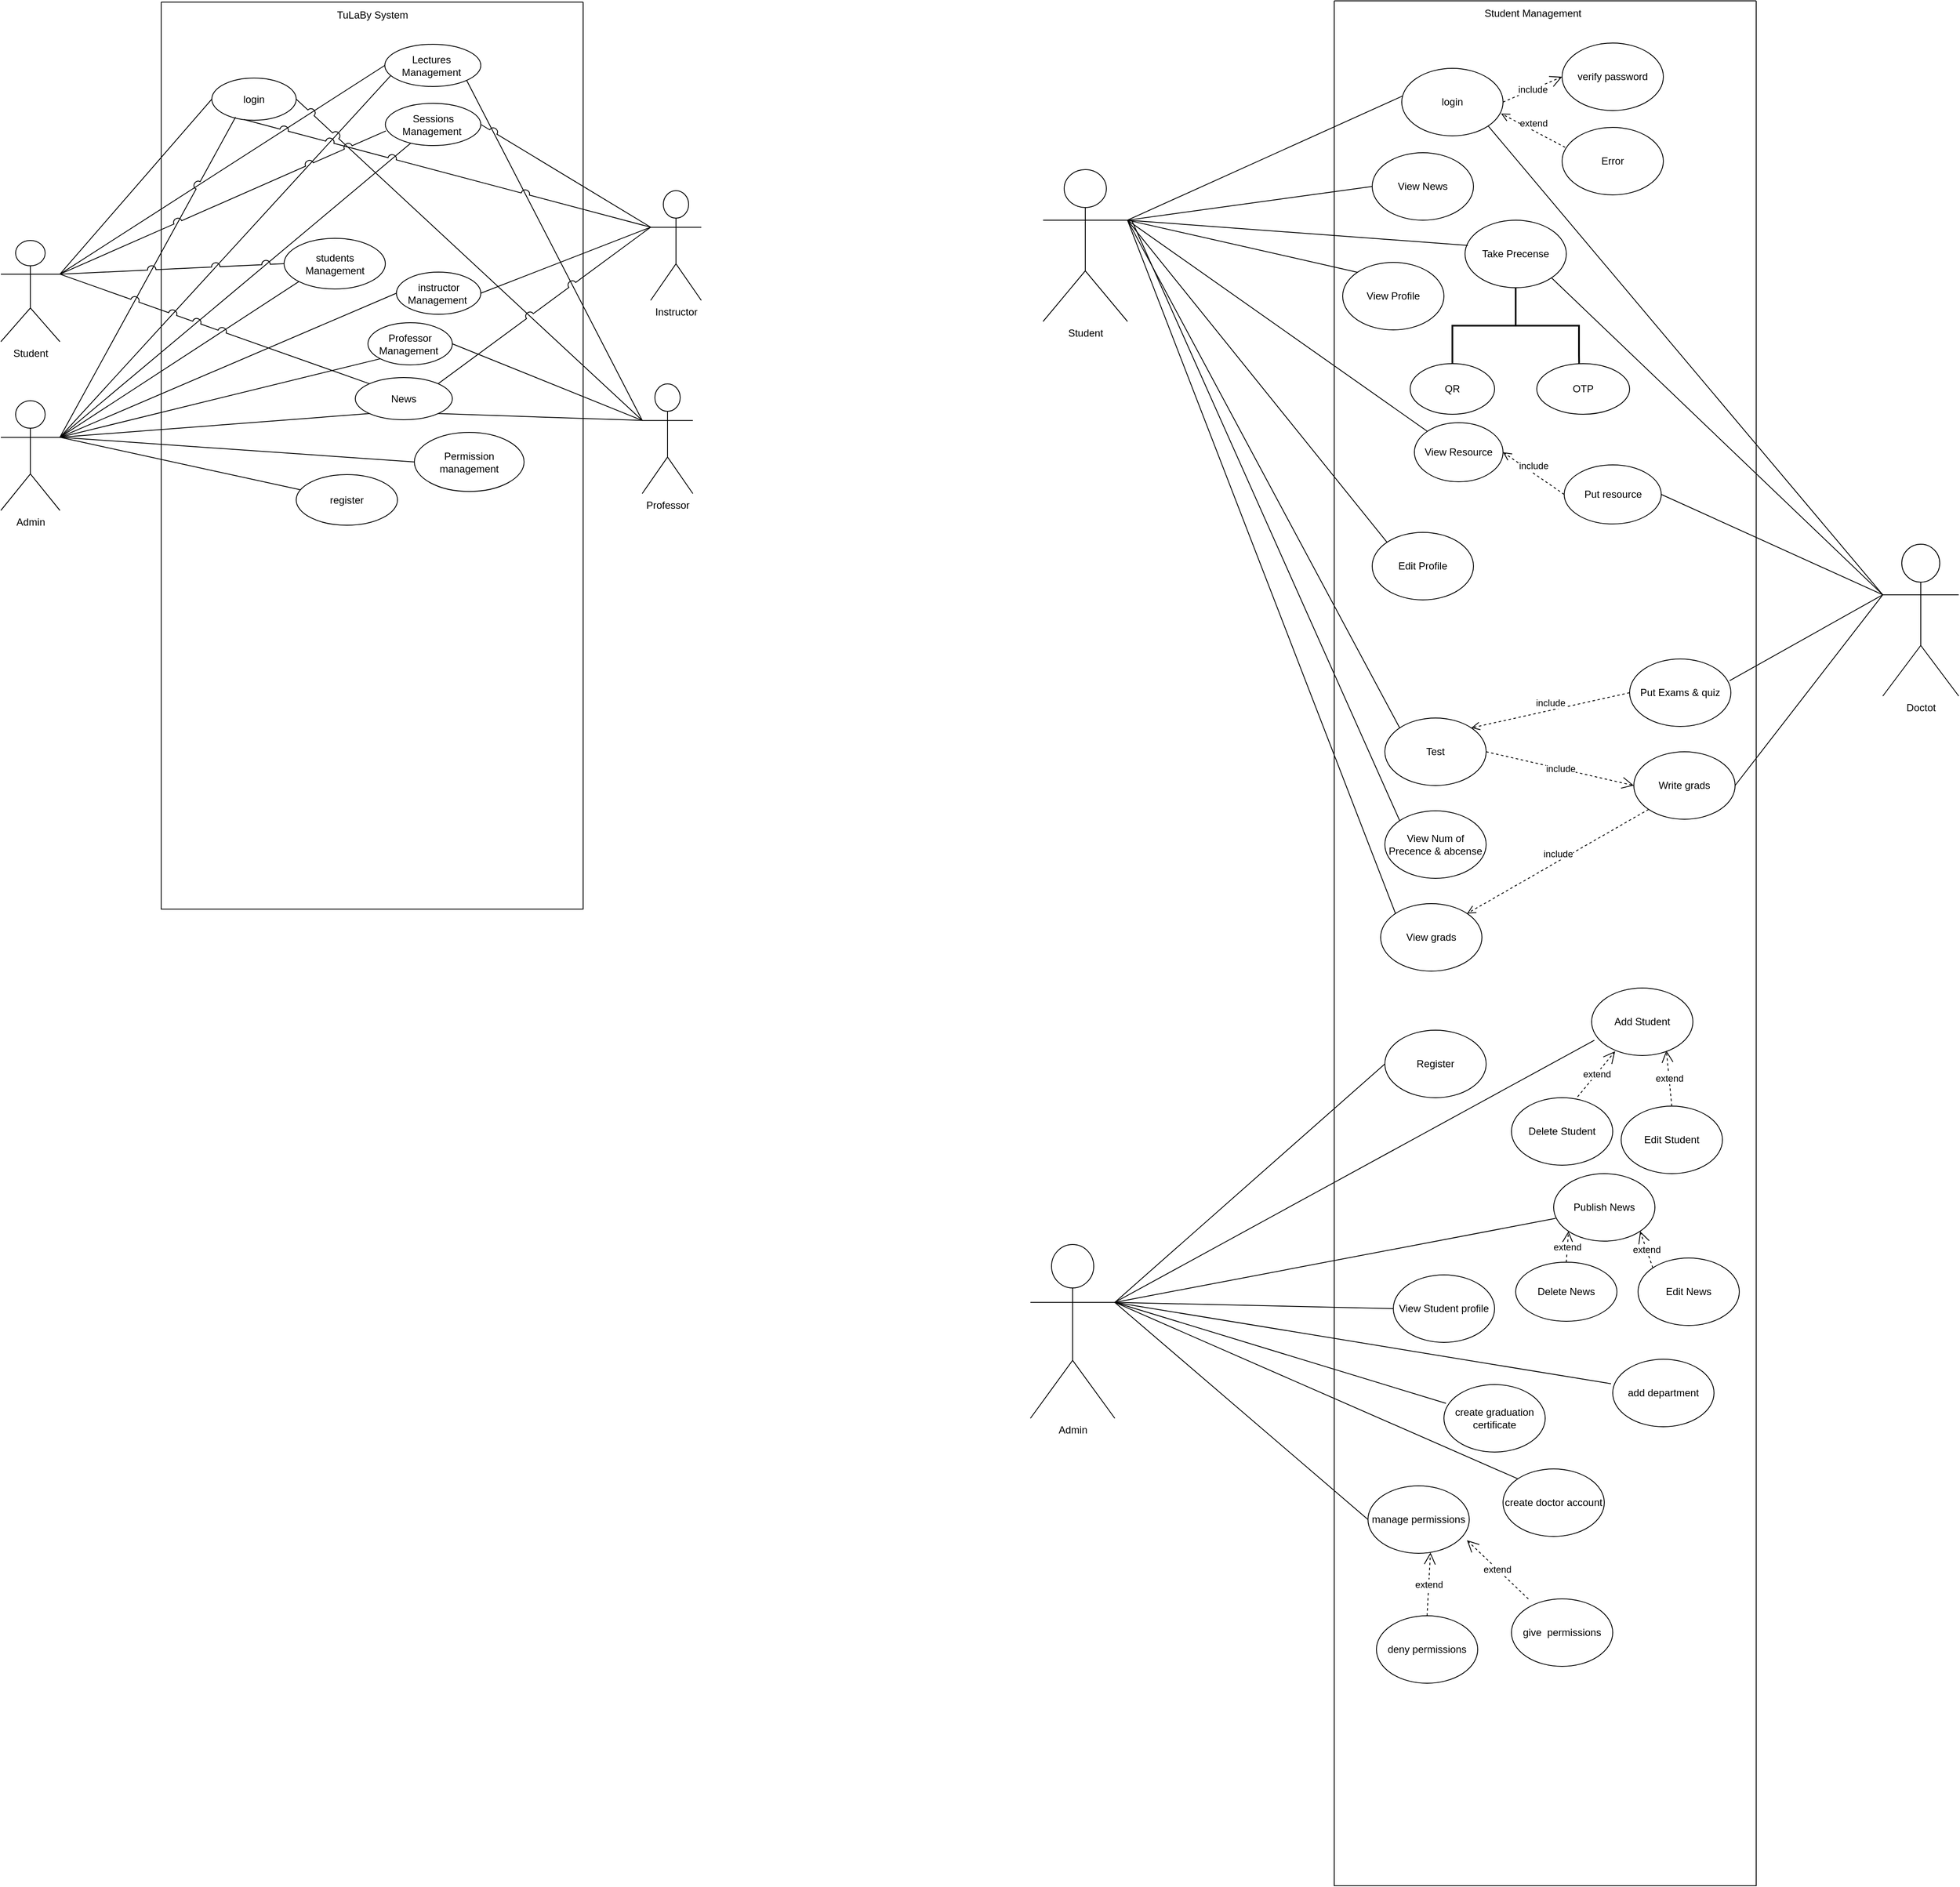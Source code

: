 <mxfile version="23.1.1" type="device">
  <diagram name="Page-1" id="N0drmHppJEb9oB_DW_Nr">
    <mxGraphModel dx="2787" dy="573" grid="1" gridSize="10" guides="1" tooltips="1" connect="1" arrows="1" fold="1" page="1" pageScale="1" pageWidth="850" pageHeight="1100" math="0" shadow="0">
      <root>
        <mxCell id="0" />
        <mxCell id="1" parent="0" />
        <mxCell id="Y_BFLwlfFhmg-iiWJ8VO-6" value="" style="endArrow=none;html=1;rounded=0;entryX=0.06;entryY=0.747;entryDx=0;entryDy=0;entryPerimeter=0;exitX=1;exitY=0.333;exitDx=0;exitDy=0;exitPerimeter=0;" parent="1" source="rl8v88kSDj-8w3Xo57VH-217" target="rl8v88kSDj-8w3Xo57VH-203" edge="1">
          <mxGeometry width="50" height="50" relative="1" as="geometry">
            <mxPoint x="-1180" y="690" as="sourcePoint" />
            <mxPoint x="-1140" y="600" as="targetPoint" />
          </mxGeometry>
        </mxCell>
        <mxCell id="rl8v88kSDj-8w3Xo57VH-201" value="" style="swimlane;startSize=0;" parent="1" vertex="1">
          <mxGeometry x="-1080" y="147.5" width="500" height="1075" as="geometry" />
        </mxCell>
        <mxCell id="rl8v88kSDj-8w3Xo57VH-202" value="login" style="ellipse;whiteSpace=wrap;html=1;" parent="rl8v88kSDj-8w3Xo57VH-201" vertex="1">
          <mxGeometry x="60" y="90" width="100" height="50" as="geometry" />
        </mxCell>
        <mxCell id="rl8v88kSDj-8w3Xo57VH-203" value="&lt;h4&gt;&lt;span style=&quot;font-weight: normal;&quot;&gt;Lectures&amp;nbsp;&lt;br&gt;Management&amp;nbsp;&lt;/span&gt;&lt;/h4&gt;" style="ellipse;whiteSpace=wrap;html=1;" parent="rl8v88kSDj-8w3Xo57VH-201" vertex="1">
          <mxGeometry x="265" y="50" width="113.75" height="50" as="geometry" />
        </mxCell>
        <mxCell id="rl8v88kSDj-8w3Xo57VH-204" value="students Management" style="ellipse;whiteSpace=wrap;html=1;" parent="rl8v88kSDj-8w3Xo57VH-201" vertex="1">
          <mxGeometry x="145.62" y="280" width="120" height="60" as="geometry" />
        </mxCell>
        <mxCell id="rl8v88kSDj-8w3Xo57VH-209" value="Permission management" style="ellipse;whiteSpace=wrap;html=1;" parent="rl8v88kSDj-8w3Xo57VH-201" vertex="1">
          <mxGeometry x="300" y="510" width="130" height="70" as="geometry" />
        </mxCell>
        <mxCell id="rl8v88kSDj-8w3Xo57VH-210" value="TuLaBy System" style="text;html=1;align=center;verticalAlign=middle;resizable=0;points=[];autosize=1;strokeColor=none;fillColor=none;" parent="rl8v88kSDj-8w3Xo57VH-201" vertex="1">
          <mxGeometry x="195" width="110" height="30" as="geometry" />
        </mxCell>
        <mxCell id="rl8v88kSDj-8w3Xo57VH-211" value="&lt;p data-pm-slice=&quot;1 1 [&amp;quot;tiptapChildEditor&amp;quot;,{&amp;quot;id&amp;quot;:&amp;quot;e255d747-5654-4fdb-9646-20be5f119581&amp;quot;,&amp;quot;shapeId&amp;quot;:&amp;quot;kSoQn1RSsb1&amp;quot;,&amp;quot;textId&amp;quot;:&amp;quot;TKFUad1yQei&amp;quot;}]&quot;&gt;News&lt;/p&gt;" style="ellipse;whiteSpace=wrap;html=1;" parent="rl8v88kSDj-8w3Xo57VH-201" vertex="1">
          <mxGeometry x="230" y="445" width="115" height="50" as="geometry" />
        </mxCell>
        <mxCell id="rl8v88kSDj-8w3Xo57VH-212" value="Sessions Management&amp;nbsp;" style="ellipse;whiteSpace=wrap;html=1;align=center;" parent="rl8v88kSDj-8w3Xo57VH-201" vertex="1">
          <mxGeometry x="265.62" y="120" width="113.13" height="50" as="geometry" />
        </mxCell>
        <mxCell id="ajgXBlTS9dsB7ZJh57BK-1" value="register" style="ellipse;whiteSpace=wrap;html=1;" parent="rl8v88kSDj-8w3Xo57VH-201" vertex="1">
          <mxGeometry x="160" y="560" width="120" height="60" as="geometry" />
        </mxCell>
        <mxCell id="3e2vCWZgbV01xoylsnb--1" value="instructor Management&amp;nbsp;" style="ellipse;whiteSpace=wrap;html=1;" vertex="1" parent="rl8v88kSDj-8w3Xo57VH-201">
          <mxGeometry x="278.75" y="320" width="100" height="50" as="geometry" />
        </mxCell>
        <mxCell id="3e2vCWZgbV01xoylsnb--2" value="Professor Management&amp;nbsp;" style="ellipse;whiteSpace=wrap;html=1;" vertex="1" parent="rl8v88kSDj-8w3Xo57VH-201">
          <mxGeometry x="245.0" y="380" width="100" height="50" as="geometry" />
        </mxCell>
        <mxCell id="rl8v88kSDj-8w3Xo57VH-213" value="Student" style="shape=umlActor;verticalLabelPosition=bottom;verticalAlign=top;html=1;outlineConnect=0;" parent="1" vertex="1">
          <mxGeometry x="-1270" y="430" width="70" height="120" as="geometry" />
        </mxCell>
        <mxCell id="rl8v88kSDj-8w3Xo57VH-214" value="Professor" style="shape=umlActor;verticalLabelPosition=bottom;verticalAlign=top;html=1;" parent="1" vertex="1">
          <mxGeometry x="-510" y="600" width="60" height="130" as="geometry" />
        </mxCell>
        <mxCell id="rl8v88kSDj-8w3Xo57VH-217" value="Admin" style="shape=umlActor;verticalLabelPosition=bottom;verticalAlign=top;html=1;" parent="1" vertex="1">
          <mxGeometry x="-1270" y="620" width="70" height="130" as="geometry" />
        </mxCell>
        <mxCell id="rl8v88kSDj-8w3Xo57VH-218" value="" style="endArrow=none;html=1;rounded=0;entryX=0;entryY=1;entryDx=0;entryDy=0;exitX=1;exitY=0.333;exitDx=0;exitDy=0;exitPerimeter=0;" parent="1" source="rl8v88kSDj-8w3Xo57VH-217" target="rl8v88kSDj-8w3Xo57VH-211" edge="1">
          <mxGeometry width="50" height="50" relative="1" as="geometry">
            <mxPoint x="-1340" y="1906" as="sourcePoint" />
            <mxPoint x="-877.6" y="1413.04" as="targetPoint" />
          </mxGeometry>
        </mxCell>
        <mxCell id="rl8v88kSDj-8w3Xo57VH-220" value="" style="endArrow=none;html=1;rounded=0;entryX=0;entryY=0.5;entryDx=0;entryDy=0;exitX=1;exitY=0.333;exitDx=0;exitDy=0;exitPerimeter=0;" parent="1" source="rl8v88kSDj-8w3Xo57VH-217" target="rl8v88kSDj-8w3Xo57VH-209" edge="1">
          <mxGeometry width="50" height="50" relative="1" as="geometry">
            <mxPoint x="-1340" y="1896" as="sourcePoint" />
            <mxPoint x="-1030" y="2366" as="targetPoint" />
          </mxGeometry>
        </mxCell>
        <mxCell id="rl8v88kSDj-8w3Xo57VH-221" value="" style="endArrow=none;html=1;rounded=0;entryX=0;entryY=1;entryDx=0;entryDy=0;exitX=1;exitY=0.333;exitDx=0;exitDy=0;exitPerimeter=0;jumpStyle=none;jumpSize=10;" parent="1" source="rl8v88kSDj-8w3Xo57VH-217" target="rl8v88kSDj-8w3Xo57VH-204" edge="1">
          <mxGeometry width="50" height="50" relative="1" as="geometry">
            <mxPoint x="-1340" y="1896" as="sourcePoint" />
            <mxPoint x="-801.76" y="1391.92" as="targetPoint" />
          </mxGeometry>
        </mxCell>
        <mxCell id="rl8v88kSDj-8w3Xo57VH-223" value="" style="endArrow=none;html=1;rounded=0;entryX=0;entryY=0.5;entryDx=0;entryDy=0;exitX=1;exitY=0.333;exitDx=0;exitDy=0;exitPerimeter=0;" parent="1" source="rl8v88kSDj-8w3Xo57VH-213" target="rl8v88kSDj-8w3Xo57VH-203" edge="1">
          <mxGeometry width="50" height="50" relative="1" as="geometry">
            <mxPoint x="-1290" y="446" as="sourcePoint" />
            <mxPoint x="-1060" y="496" as="targetPoint" />
          </mxGeometry>
        </mxCell>
        <mxCell id="rl8v88kSDj-8w3Xo57VH-224" value="" style="endArrow=none;html=1;rounded=0;exitX=1;exitY=0.5;exitDx=0;exitDy=0;entryX=0;entryY=0.333;entryDx=0;entryDy=0;entryPerimeter=0;jumpStyle=arc;jumpSize=10;" parent="1" source="rl8v88kSDj-8w3Xo57VH-202" target="rl8v88kSDj-8w3Xo57VH-214" edge="1">
          <mxGeometry width="50" height="50" relative="1" as="geometry">
            <mxPoint x="-970" y="316" as="sourcePoint" />
            <mxPoint x="-490" y="929.2" as="targetPoint" />
          </mxGeometry>
        </mxCell>
        <mxCell id="rl8v88kSDj-8w3Xo57VH-225" value="" style="endArrow=none;html=1;rounded=0;exitX=1;exitY=1;exitDx=0;exitDy=0;entryX=0;entryY=0.333;entryDx=0;entryDy=0;entryPerimeter=0;" parent="1" source="rl8v88kSDj-8w3Xo57VH-203" target="rl8v88kSDj-8w3Xo57VH-214" edge="1">
          <mxGeometry width="50" height="50" relative="1" as="geometry">
            <mxPoint x="-900" y="526" as="sourcePoint" />
            <mxPoint x="-490" y="926" as="targetPoint" />
          </mxGeometry>
        </mxCell>
        <mxCell id="rl8v88kSDj-8w3Xo57VH-233" value="" style="endArrow=none;html=1;rounded=0;entryX=0;entryY=0.333;entryDx=0;entryDy=0;entryPerimeter=0;exitX=1;exitY=1;exitDx=0;exitDy=0;" parent="1" source="rl8v88kSDj-8w3Xo57VH-211" target="rl8v88kSDj-8w3Xo57VH-214" edge="1">
          <mxGeometry width="50" height="50" relative="1" as="geometry">
            <mxPoint x="-860" y="920" as="sourcePoint" />
            <mxPoint x="-810" y="870" as="targetPoint" />
          </mxGeometry>
        </mxCell>
        <mxCell id="rl8v88kSDj-8w3Xo57VH-234" value="" style="endArrow=none;html=1;rounded=0;entryX=1;entryY=0.333;entryDx=0;entryDy=0;entryPerimeter=0;exitX=0;exitY=0.5;exitDx=0;exitDy=0;jumpStyle=arc;jumpSize=10;" parent="1" source="rl8v88kSDj-8w3Xo57VH-202" target="rl8v88kSDj-8w3Xo57VH-213" edge="1">
          <mxGeometry width="50" height="50" relative="1" as="geometry">
            <mxPoint x="-1040" y="630" as="sourcePoint" />
            <mxPoint x="-990" y="580" as="targetPoint" />
          </mxGeometry>
        </mxCell>
        <mxCell id="rl8v88kSDj-8w3Xo57VH-237" value="Instructor" style="shape=umlActor;verticalLabelPosition=bottom;verticalAlign=top;html=1;" parent="1" vertex="1">
          <mxGeometry x="-500" y="371" width="60" height="130" as="geometry" />
        </mxCell>
        <mxCell id="rl8v88kSDj-8w3Xo57VH-238" value="" style="endArrow=none;html=1;rounded=0;entryX=0.281;entryY=0.927;entryDx=0;entryDy=0;entryPerimeter=0;exitX=1;exitY=0.333;exitDx=0;exitDy=0;exitPerimeter=0;jumpStyle=arc;jumpSize=10;" parent="1" source="rl8v88kSDj-8w3Xo57VH-217" target="rl8v88kSDj-8w3Xo57VH-202" edge="1">
          <mxGeometry relative="1" as="geometry">
            <mxPoint x="-920" y="510" as="sourcePoint" />
            <mxPoint x="-760" y="510" as="targetPoint" />
          </mxGeometry>
        </mxCell>
        <mxCell id="rl8v88kSDj-8w3Xo57VH-239" value="" style="endArrow=none;html=1;rounded=0;exitX=1;exitY=0.333;exitDx=0;exitDy=0;exitPerimeter=0;entryX=0.006;entryY=0.653;entryDx=0;entryDy=0;jumpStyle=arc;jumpSize=10;entryPerimeter=0;" parent="1" source="rl8v88kSDj-8w3Xo57VH-213" target="rl8v88kSDj-8w3Xo57VH-212" edge="1">
          <mxGeometry relative="1" as="geometry">
            <mxPoint x="-920" y="450" as="sourcePoint" />
            <mxPoint x="-760" y="450" as="targetPoint" />
          </mxGeometry>
        </mxCell>
        <mxCell id="rl8v88kSDj-8w3Xo57VH-240" value="" style="endArrow=none;html=1;rounded=0;entryX=0;entryY=0.333;entryDx=0;entryDy=0;entryPerimeter=0;exitX=1;exitY=0.5;exitDx=0;exitDy=0;jumpStyle=arc;jumpSize=10;" parent="1" source="rl8v88kSDj-8w3Xo57VH-212" target="rl8v88kSDj-8w3Xo57VH-237" edge="1">
          <mxGeometry relative="1" as="geometry">
            <mxPoint x="-920" y="450" as="sourcePoint" />
            <mxPoint x="-760" y="450" as="targetPoint" />
          </mxGeometry>
        </mxCell>
        <mxCell id="ajgXBlTS9dsB7ZJh57BK-2" value="" style="endArrow=none;html=1;rounded=0;exitX=1;exitY=0.333;exitDx=0;exitDy=0;exitPerimeter=0;" parent="1" source="rl8v88kSDj-8w3Xo57VH-217" target="ajgXBlTS9dsB7ZJh57BK-1" edge="1">
          <mxGeometry width="50" height="50" relative="1" as="geometry">
            <mxPoint x="-1100" y="780" as="sourcePoint" />
            <mxPoint x="-1050" y="730" as="targetPoint" />
          </mxGeometry>
        </mxCell>
        <mxCell id="Y_BFLwlfFhmg-iiWJ8VO-5" value="" style="endArrow=none;html=1;rounded=0;exitX=1;exitY=0;exitDx=0;exitDy=0;entryX=0;entryY=0.333;entryDx=0;entryDy=0;entryPerimeter=0;jumpStyle=arc;jumpSize=10;" parent="1" source="rl8v88kSDj-8w3Xo57VH-211" target="rl8v88kSDj-8w3Xo57VH-237" edge="1">
          <mxGeometry width="50" height="50" relative="1" as="geometry">
            <mxPoint x="-550" y="471" as="sourcePoint" />
            <mxPoint x="-500" y="420" as="targetPoint" />
          </mxGeometry>
        </mxCell>
        <mxCell id="Y_BFLwlfFhmg-iiWJ8VO-7" value="" style="endArrow=none;html=1;rounded=0;exitX=1;exitY=0.333;exitDx=0;exitDy=0;exitPerimeter=0;" parent="1" source="rl8v88kSDj-8w3Xo57VH-217" target="rl8v88kSDj-8w3Xo57VH-212" edge="1">
          <mxGeometry width="50" height="50" relative="1" as="geometry">
            <mxPoint x="-1190" y="680" as="sourcePoint" />
            <mxPoint x="-1140" y="610" as="targetPoint" />
          </mxGeometry>
        </mxCell>
        <mxCell id="rl8v88kSDj-8w3Xo57VH-222" value="" style="endArrow=none;html=1;rounded=0;exitX=1;exitY=0.333;exitDx=0;exitDy=0;exitPerimeter=0;entryX=0;entryY=0;entryDx=0;entryDy=0;jumpStyle=arc;jumpSize=10;" parent="1" source="rl8v88kSDj-8w3Xo57VH-213" target="rl8v88kSDj-8w3Xo57VH-211" edge="1">
          <mxGeometry width="50" height="50" relative="1" as="geometry">
            <mxPoint x="-1290" y="446" as="sourcePoint" />
            <mxPoint x="-1130" y="376" as="targetPoint" />
          </mxGeometry>
        </mxCell>
        <mxCell id="rl8v88kSDj-8w3Xo57VH-229" value="" style="endArrow=none;html=1;rounded=0;entryX=0;entryY=0.5;entryDx=0;entryDy=0;exitX=1;exitY=0.333;exitDx=0;exitDy=0;exitPerimeter=0;jumpStyle=arc;jumpSize=10;" parent="1" source="rl8v88kSDj-8w3Xo57VH-213" target="rl8v88kSDj-8w3Xo57VH-204" edge="1">
          <mxGeometry width="50" height="50" relative="1" as="geometry">
            <mxPoint x="-1290" y="446" as="sourcePoint" />
            <mxPoint x="-1060" y="896" as="targetPoint" />
          </mxGeometry>
        </mxCell>
        <mxCell id="Y_BFLwlfFhmg-iiWJ8VO-2" value="" style="endArrow=none;html=1;rounded=0;exitX=0.379;exitY=0.982;exitDx=0;exitDy=0;exitPerimeter=0;entryX=0;entryY=0.333;entryDx=0;entryDy=0;entryPerimeter=0;jumpStyle=arc;jumpSize=10;" parent="1" source="rl8v88kSDj-8w3Xo57VH-202" target="rl8v88kSDj-8w3Xo57VH-237" edge="1">
          <mxGeometry width="50" height="50" relative="1" as="geometry">
            <mxPoint x="-960" y="310" as="sourcePoint" />
            <mxPoint x="-500" y="430" as="targetPoint" />
          </mxGeometry>
        </mxCell>
        <mxCell id="3e2vCWZgbV01xoylsnb--3" value="" style="endArrow=none;html=1;rounded=0;exitX=1;exitY=0.5;exitDx=0;exitDy=0;entryX=0;entryY=0.333;entryDx=0;entryDy=0;entryPerimeter=0;" edge="1" parent="1" source="3e2vCWZgbV01xoylsnb--1" target="rl8v88kSDj-8w3Xo57VH-237">
          <mxGeometry width="50" height="50" relative="1" as="geometry">
            <mxPoint x="-660" y="580" as="sourcePoint" />
            <mxPoint x="-610" y="530" as="targetPoint" />
          </mxGeometry>
        </mxCell>
        <mxCell id="3e2vCWZgbV01xoylsnb--4" value="" style="endArrow=none;html=1;rounded=0;exitX=0;exitY=0.5;exitDx=0;exitDy=0;entryX=1;entryY=0.333;entryDx=0;entryDy=0;entryPerimeter=0;" edge="1" parent="1" source="3e2vCWZgbV01xoylsnb--1" target="rl8v88kSDj-8w3Xo57VH-217">
          <mxGeometry width="50" height="50" relative="1" as="geometry">
            <mxPoint x="-691" y="500" as="sourcePoint" />
            <mxPoint x="-490" y="434" as="targetPoint" />
          </mxGeometry>
        </mxCell>
        <mxCell id="3e2vCWZgbV01xoylsnb--5" value="" style="endArrow=none;html=1;rounded=0;entryX=0;entryY=1;entryDx=0;entryDy=0;exitX=1;exitY=0.333;exitDx=0;exitDy=0;exitPerimeter=0;" edge="1" parent="1" source="rl8v88kSDj-8w3Xo57VH-217" target="3e2vCWZgbV01xoylsnb--2">
          <mxGeometry width="50" height="50" relative="1" as="geometry">
            <mxPoint x="-681" y="510" as="sourcePoint" />
            <mxPoint x="-480" y="444" as="targetPoint" />
          </mxGeometry>
        </mxCell>
        <mxCell id="3e2vCWZgbV01xoylsnb--6" value="" style="endArrow=none;html=1;rounded=0;exitX=1;exitY=0.5;exitDx=0;exitDy=0;entryX=0;entryY=0.333;entryDx=0;entryDy=0;entryPerimeter=0;" edge="1" parent="1" source="3e2vCWZgbV01xoylsnb--2" target="rl8v88kSDj-8w3Xo57VH-214">
          <mxGeometry width="50" height="50" relative="1" as="geometry">
            <mxPoint x="-671" y="520" as="sourcePoint" />
            <mxPoint x="-470" y="454" as="targetPoint" />
          </mxGeometry>
        </mxCell>
        <mxCell id="3e2vCWZgbV01xoylsnb--7" value="" style="swimlane;startSize=0;" vertex="1" parent="1">
          <mxGeometry x="310" y="146" width="500" height="2234" as="geometry" />
        </mxCell>
        <mxCell id="3e2vCWZgbV01xoylsnb--8" value="login" style="ellipse;whiteSpace=wrap;html=1;" vertex="1" parent="3e2vCWZgbV01xoylsnb--7">
          <mxGeometry x="80" y="80" width="120" height="80" as="geometry" />
        </mxCell>
        <mxCell id="3e2vCWZgbV01xoylsnb--9" value="&lt;p data-pm-slice=&quot;1 1 [&amp;quot;tiptapChildEditor&amp;quot;,{&amp;quot;id&amp;quot;:&amp;quot;b60cddd9-40d4-4d96-8c25-d5d2397b8395&amp;quot;,&amp;quot;shapeId&amp;quot;:&amp;quot;3MnvIawnVcl&amp;quot;,&amp;quot;textId&amp;quot;:&amp;quot;TKFUad1yQei&amp;quot;}]&quot;&gt;View Profile&lt;/p&gt;" style="ellipse;whiteSpace=wrap;html=1;" vertex="1" parent="3e2vCWZgbV01xoylsnb--7">
          <mxGeometry x="10" y="310" width="120" height="80" as="geometry" />
        </mxCell>
        <mxCell id="3e2vCWZgbV01xoylsnb--10" value="&lt;p data-pm-slice=&quot;1 1 [&amp;quot;tiptapChildEditor&amp;quot;,{&amp;quot;id&amp;quot;:&amp;quot;bdb6d697-f71e-4e6e-a777-4f325872c39d&amp;quot;,&amp;quot;shapeId&amp;quot;:&amp;quot;eRUbjS4tc5A&amp;quot;,&amp;quot;textId&amp;quot;:&amp;quot;TKFUad1yQei&amp;quot;}]&quot;&gt;View Num of Precence &amp;amp; abcense&lt;/p&gt;" style="ellipse;whiteSpace=wrap;html=1;" vertex="1" parent="3e2vCWZgbV01xoylsnb--7">
          <mxGeometry x="60" y="960" width="120" height="80" as="geometry" />
        </mxCell>
        <mxCell id="3e2vCWZgbV01xoylsnb--11" value="&lt;p data-pm-slice=&quot;1 1 [&amp;quot;tiptapChildEditor&amp;quot;,{&amp;quot;id&amp;quot;:&amp;quot;3ee3f215-2ed6-4325-b04b-b02ca8530c1b&amp;quot;,&amp;quot;shapeId&amp;quot;:&amp;quot;jBrNJWlneEv&amp;quot;,&amp;quot;textId&amp;quot;:&amp;quot;TKFUad1yQei&amp;quot;}]&quot;&gt;Take Precense&lt;/p&gt;" style="ellipse;whiteSpace=wrap;html=1;" vertex="1" parent="3e2vCWZgbV01xoylsnb--7">
          <mxGeometry x="155" y="260" width="120" height="80" as="geometry" />
        </mxCell>
        <mxCell id="3e2vCWZgbV01xoylsnb--12" value="&lt;p data-pm-slice=&quot;1 1 [&amp;quot;tiptapChildEditor&amp;quot;,{&amp;quot;id&amp;quot;:&amp;quot;e255d747-5654-4fdb-9646-20be5f119581&amp;quot;,&amp;quot;shapeId&amp;quot;:&amp;quot;kSoQn1RSsb1&amp;quot;,&amp;quot;textId&amp;quot;:&amp;quot;TKFUad1yQei&amp;quot;}]&quot;&gt;View News&lt;/p&gt;" style="ellipse;whiteSpace=wrap;html=1;" vertex="1" parent="3e2vCWZgbV01xoylsnb--7">
          <mxGeometry x="45" y="180" width="120" height="80" as="geometry" />
        </mxCell>
        <mxCell id="3e2vCWZgbV01xoylsnb--13" value="&lt;p data-pm-slice=&quot;1 1 [&amp;quot;tiptapChildEditor&amp;quot;,{&amp;quot;id&amp;quot;:&amp;quot;78bb2f10-086d-40e8-bb37-4b86002d9930&amp;quot;,&amp;quot;shapeId&amp;quot;:&amp;quot;rZv3RCcgcgh&amp;quot;,&amp;quot;textId&amp;quot;:&amp;quot;TKFUad1yQei&amp;quot;}]&quot;&gt;Edit Profile&lt;/p&gt;" style="ellipse;whiteSpace=wrap;html=1;" vertex="1" parent="3e2vCWZgbV01xoylsnb--7">
          <mxGeometry x="45" y="630" width="120" height="80" as="geometry" />
        </mxCell>
        <mxCell id="3e2vCWZgbV01xoylsnb--14" value="&lt;p data-pm-slice=&quot;1 1 [&amp;quot;tiptapChildEditor&amp;quot;,{&amp;quot;id&amp;quot;:&amp;quot;43a42a05-f2b2-4ad3-bd90-20071f19c0dd&amp;quot;,&amp;quot;shapeId&amp;quot;:&amp;quot;x4I2LDknEl0&amp;quot;,&amp;quot;textId&amp;quot;:&amp;quot;TKFUad1yQei&amp;quot;}]&quot;&gt;View Resource&lt;/p&gt;" style="ellipse;whiteSpace=wrap;html=1;" vertex="1" parent="3e2vCWZgbV01xoylsnb--7">
          <mxGeometry x="95" y="500" width="105" height="70" as="geometry" />
        </mxCell>
        <mxCell id="3e2vCWZgbV01xoylsnb--15" value="&lt;p data-pm-slice=&quot;1 1 [&amp;quot;tiptapChildEditor&amp;quot;,{&amp;quot;id&amp;quot;:&amp;quot;7456ae35-090e-43a0-9eaa-e91294b57c88&amp;quot;,&amp;quot;shapeId&amp;quot;:&amp;quot;hSu6VuZXAMP&amp;quot;,&amp;quot;textId&amp;quot;:&amp;quot;TKFUad1yQei&amp;quot;}]&quot;&gt;Test&lt;/p&gt;" style="ellipse;whiteSpace=wrap;html=1;" vertex="1" parent="3e2vCWZgbV01xoylsnb--7">
          <mxGeometry x="60" y="850" width="120" height="80" as="geometry" />
        </mxCell>
        <mxCell id="3e2vCWZgbV01xoylsnb--16" value="&lt;p data-pm-slice=&quot;1 1 [&amp;quot;tiptapChildEditor&amp;quot;,{&amp;quot;id&amp;quot;:&amp;quot;0c1ffe8f-4d3d-44e8-b0d5-7d07f73e2355&amp;quot;,&amp;quot;shapeId&amp;quot;:&amp;quot;A407plwLf0G&amp;quot;,&amp;quot;textId&amp;quot;:&amp;quot;TKFUad1yQei&amp;quot;}]&quot;&gt;View grads&lt;/p&gt;" style="ellipse;whiteSpace=wrap;html=1;" vertex="1" parent="3e2vCWZgbV01xoylsnb--7">
          <mxGeometry x="55" y="1070" width="120" height="80" as="geometry" />
        </mxCell>
        <mxCell id="3e2vCWZgbV01xoylsnb--17" value="&lt;p data-pm-slice=&quot;1 1 [&amp;quot;tiptapChildEditor&amp;quot;,{&amp;quot;id&amp;quot;:&amp;quot;486a7e31-c7d1-4fdb-bb8e-3dff65fab2d1&amp;quot;,&amp;quot;shapeId&amp;quot;:&amp;quot;GVpj95mGQov&amp;quot;,&amp;quot;textId&amp;quot;:&amp;quot;TKFUad1yQei&amp;quot;}]&quot;&gt;verify password&lt;/p&gt;" style="ellipse;whiteSpace=wrap;html=1;" vertex="1" parent="3e2vCWZgbV01xoylsnb--7">
          <mxGeometry x="270" y="50" width="120" height="80" as="geometry" />
        </mxCell>
        <mxCell id="3e2vCWZgbV01xoylsnb--18" value="Error" style="ellipse;whiteSpace=wrap;html=1;" vertex="1" parent="3e2vCWZgbV01xoylsnb--7">
          <mxGeometry x="270" y="150" width="120" height="80" as="geometry" />
        </mxCell>
        <mxCell id="3e2vCWZgbV01xoylsnb--19" value="OTP" style="ellipse;whiteSpace=wrap;html=1;" vertex="1" parent="3e2vCWZgbV01xoylsnb--7">
          <mxGeometry x="240" y="430" width="110" height="60" as="geometry" />
        </mxCell>
        <mxCell id="3e2vCWZgbV01xoylsnb--20" value="QR" style="ellipse;whiteSpace=wrap;html=1;" vertex="1" parent="3e2vCWZgbV01xoylsnb--7">
          <mxGeometry x="90" y="430" width="100" height="60" as="geometry" />
        </mxCell>
        <mxCell id="3e2vCWZgbV01xoylsnb--21" value="extend" style="html=1;verticalAlign=bottom;endArrow=open;dashed=1;endSize=8;curved=0;rounded=0;exitX=0.03;exitY=0.295;exitDx=0;exitDy=0;exitPerimeter=0;entryX=0.981;entryY=0.67;entryDx=0;entryDy=0;entryPerimeter=0;" edge="1" parent="3e2vCWZgbV01xoylsnb--7" source="3e2vCWZgbV01xoylsnb--18" target="3e2vCWZgbV01xoylsnb--8">
          <mxGeometry relative="1" as="geometry">
            <mxPoint x="290" y="160" as="sourcePoint" />
            <mxPoint x="210" y="160" as="targetPoint" />
          </mxGeometry>
        </mxCell>
        <mxCell id="3e2vCWZgbV01xoylsnb--22" value="" style="endArrow=none;html=1;rounded=0;entryX=0;entryY=0;entryDx=0;entryDy=0;" edge="1" parent="3e2vCWZgbV01xoylsnb--7" target="3e2vCWZgbV01xoylsnb--10">
          <mxGeometry width="50" height="50" relative="1" as="geometry">
            <mxPoint x="-240" y="260" as="sourcePoint" />
            <mxPoint x="60" y="1115" as="targetPoint" />
          </mxGeometry>
        </mxCell>
        <mxCell id="3e2vCWZgbV01xoylsnb--23" value="" style="strokeWidth=2;html=1;shape=mxgraph.flowchart.annotation_2;align=left;labelPosition=right;pointerEvents=1;direction=south;" vertex="1" parent="3e2vCWZgbV01xoylsnb--7">
          <mxGeometry x="140" y="350" width="150" height="70" as="geometry" />
        </mxCell>
        <mxCell id="3e2vCWZgbV01xoylsnb--24" value="&lt;p data-pm-slice=&quot;1 1 [&amp;quot;tiptapChildEditor&amp;quot;,{&amp;quot;id&amp;quot;:&amp;quot;93092949-301f-4d1d-802a-9d3bee279b7f&amp;quot;,&amp;quot;shapeId&amp;quot;:&amp;quot;V8CX8qhlqIt&amp;quot;,&amp;quot;textId&amp;quot;:&amp;quot;TKFUad1yQei&amp;quot;}]&quot;&gt;Put resource&lt;/p&gt;" style="ellipse;whiteSpace=wrap;html=1;" vertex="1" parent="3e2vCWZgbV01xoylsnb--7">
          <mxGeometry x="272.5" y="550" width="115" height="70" as="geometry" />
        </mxCell>
        <mxCell id="3e2vCWZgbV01xoylsnb--25" value="&lt;p data-pm-slice=&quot;1 1 [&amp;quot;tiptapChildEditor&amp;quot;,{&amp;quot;id&amp;quot;:&amp;quot;20eb5986-2c0f-452d-add7-14c5bb937446&amp;quot;,&amp;quot;shapeId&amp;quot;:&amp;quot;JZa7EgkQIfe&amp;quot;,&amp;quot;textId&amp;quot;:&amp;quot;TKFUad1yQei&amp;quot;}]&quot;&gt;Put Exams &amp;amp; quiz&lt;/p&gt;" style="ellipse;whiteSpace=wrap;html=1;" vertex="1" parent="3e2vCWZgbV01xoylsnb--7">
          <mxGeometry x="350" y="780" width="120" height="80" as="geometry" />
        </mxCell>
        <mxCell id="3e2vCWZgbV01xoylsnb--26" value="&lt;p data-pm-slice=&quot;1 1 [&amp;quot;tiptapChildEditor&amp;quot;,{&amp;quot;id&amp;quot;:&amp;quot;3f479cbe-03ab-4bf7-85c6-4114dcff821e&amp;quot;,&amp;quot;shapeId&amp;quot;:&amp;quot;jy1FxHg87r9&amp;quot;,&amp;quot;textId&amp;quot;:&amp;quot;TKFUad1yQei&amp;quot;}]&quot;&gt;Write grads&lt;/p&gt;" style="ellipse;whiteSpace=wrap;html=1;" vertex="1" parent="3e2vCWZgbV01xoylsnb--7">
          <mxGeometry x="355" y="890" width="120" height="80" as="geometry" />
        </mxCell>
        <mxCell id="3e2vCWZgbV01xoylsnb--27" value="include" style="endArrow=open;endSize=12;dashed=1;html=1;rounded=0;entryX=0;entryY=0.5;entryDx=0;entryDy=0;exitX=1;exitY=0.5;exitDx=0;exitDy=0;" edge="1" parent="3e2vCWZgbV01xoylsnb--7" source="3e2vCWZgbV01xoylsnb--8" target="3e2vCWZgbV01xoylsnb--17">
          <mxGeometry width="160" relative="1" as="geometry">
            <mxPoint x="160" y="160" as="sourcePoint" />
            <mxPoint x="320" y="160" as="targetPoint" />
            <Array as="points" />
          </mxGeometry>
        </mxCell>
        <mxCell id="3e2vCWZgbV01xoylsnb--28" value="include" style="endArrow=open;endSize=12;dashed=1;html=1;rounded=0;exitX=1;exitY=0.5;exitDx=0;exitDy=0;entryX=0;entryY=0.5;entryDx=0;entryDy=0;" edge="1" parent="3e2vCWZgbV01xoylsnb--7" source="3e2vCWZgbV01xoylsnb--15" target="3e2vCWZgbV01xoylsnb--26">
          <mxGeometry width="160" relative="1" as="geometry">
            <mxPoint x="160" y="1020" as="sourcePoint" />
            <mxPoint x="320" y="1020" as="targetPoint" />
          </mxGeometry>
        </mxCell>
        <mxCell id="3e2vCWZgbV01xoylsnb--29" value="include" style="html=1;verticalAlign=bottom;endArrow=open;dashed=1;endSize=8;curved=0;rounded=0;exitX=0;exitY=0.5;exitDx=0;exitDy=0;entryX=1;entryY=0;entryDx=0;entryDy=0;" edge="1" parent="3e2vCWZgbV01xoylsnb--7" source="3e2vCWZgbV01xoylsnb--25" target="3e2vCWZgbV01xoylsnb--15">
          <mxGeometry relative="1" as="geometry">
            <mxPoint x="300" y="1050" as="sourcePoint" />
            <mxPoint x="220" y="1050" as="targetPoint" />
          </mxGeometry>
        </mxCell>
        <mxCell id="3e2vCWZgbV01xoylsnb--30" value="include" style="html=1;verticalAlign=bottom;endArrow=open;dashed=1;endSize=8;curved=0;rounded=0;entryX=1;entryY=0.5;entryDx=0;entryDy=0;exitX=0;exitY=0.5;exitDx=0;exitDy=0;" edge="1" parent="3e2vCWZgbV01xoylsnb--7" source="3e2vCWZgbV01xoylsnb--24" target="3e2vCWZgbV01xoylsnb--14">
          <mxGeometry relative="1" as="geometry">
            <mxPoint x="330" y="710" as="sourcePoint" />
            <mxPoint x="250" y="710" as="targetPoint" />
          </mxGeometry>
        </mxCell>
        <mxCell id="3e2vCWZgbV01xoylsnb--31" value="Add Student" style="ellipse;whiteSpace=wrap;html=1;" vertex="1" parent="3e2vCWZgbV01xoylsnb--7">
          <mxGeometry x="305" y="1170" width="120" height="80" as="geometry" />
        </mxCell>
        <mxCell id="3e2vCWZgbV01xoylsnb--32" value="Delete News" style="ellipse;whiteSpace=wrap;html=1;" vertex="1" parent="3e2vCWZgbV01xoylsnb--7">
          <mxGeometry x="215" y="1495" width="120" height="70" as="geometry" />
        </mxCell>
        <mxCell id="3e2vCWZgbV01xoylsnb--33" value="Edit News" style="ellipse;whiteSpace=wrap;html=1;" vertex="1" parent="3e2vCWZgbV01xoylsnb--7">
          <mxGeometry x="360" y="1490" width="120" height="80" as="geometry" />
        </mxCell>
        <mxCell id="3e2vCWZgbV01xoylsnb--34" value="Publish News" style="ellipse;whiteSpace=wrap;html=1;" vertex="1" parent="3e2vCWZgbV01xoylsnb--7">
          <mxGeometry x="260" y="1390" width="120" height="80" as="geometry" />
        </mxCell>
        <mxCell id="3e2vCWZgbV01xoylsnb--35" value="&lt;p data-pm-slice=&quot;1 1 [&amp;quot;tiptapChildEditor&amp;quot;,{&amp;quot;id&amp;quot;:&amp;quot;9b633d15-5d12-42a6-9c41-244ee0b81c1a&amp;quot;,&amp;quot;shapeId&amp;quot;:&amp;quot;IP32eAG3TdF&amp;quot;,&amp;quot;textId&amp;quot;:&amp;quot;TKFUad1yQei&amp;quot;}]&quot;&gt;View Student profile&lt;/p&gt;" style="ellipse;whiteSpace=wrap;html=1;" vertex="1" parent="3e2vCWZgbV01xoylsnb--7">
          <mxGeometry x="70" y="1510" width="120" height="80" as="geometry" />
        </mxCell>
        <mxCell id="3e2vCWZgbV01xoylsnb--36" value="&lt;p data-pm-slice=&quot;1 1 [&amp;quot;tiptapChildEditor&amp;quot;,{&amp;quot;id&amp;quot;:&amp;quot;9177d2f6-5df1-4950-9f20-5e2498e56e88&amp;quot;,&amp;quot;shapeId&amp;quot;:&amp;quot;44VRK9IAOY4&amp;quot;,&amp;quot;textId&amp;quot;:&amp;quot;TKFUad1yQei&amp;quot;}]&quot;&gt;add department&lt;/p&gt;" style="ellipse;whiteSpace=wrap;html=1;" vertex="1" parent="3e2vCWZgbV01xoylsnb--7">
          <mxGeometry x="330" y="1610" width="120" height="80" as="geometry" />
        </mxCell>
        <mxCell id="3e2vCWZgbV01xoylsnb--37" value="Delete Student" style="ellipse;whiteSpace=wrap;html=1;" vertex="1" parent="3e2vCWZgbV01xoylsnb--7">
          <mxGeometry x="210" y="1300" width="120" height="80" as="geometry" />
        </mxCell>
        <mxCell id="3e2vCWZgbV01xoylsnb--38" value="Edit Student" style="ellipse;whiteSpace=wrap;html=1;" vertex="1" parent="3e2vCWZgbV01xoylsnb--7">
          <mxGeometry x="340" y="1310" width="120" height="80" as="geometry" />
        </mxCell>
        <mxCell id="3e2vCWZgbV01xoylsnb--39" value="&lt;p data-pm-slice=&quot;1 1 [&amp;quot;tiptapChildEditor&amp;quot;,{&amp;quot;id&amp;quot;:&amp;quot;d580f761-5683-401b-82ea-99abf0cc9e48&amp;quot;,&amp;quot;shapeId&amp;quot;:&amp;quot;fIy4MLVYTfF&amp;quot;,&amp;quot;textId&amp;quot;:&amp;quot;TKFUad1yQei&amp;quot;}]&quot;&gt;create doctor account&lt;/p&gt;" style="ellipse;whiteSpace=wrap;html=1;" vertex="1" parent="3e2vCWZgbV01xoylsnb--7">
          <mxGeometry x="200" y="1740" width="120" height="80" as="geometry" />
        </mxCell>
        <mxCell id="3e2vCWZgbV01xoylsnb--40" value="&lt;p data-pm-slice=&quot;1 1 [&amp;quot;tiptapChildEditor&amp;quot;,{&amp;quot;id&amp;quot;:&amp;quot;9cfe52f4-965d-470c-a175-0814a7c9e075&amp;quot;,&amp;quot;shapeId&amp;quot;:&amp;quot;jrAdlascwbL&amp;quot;,&amp;quot;textId&amp;quot;:&amp;quot;TKFUad1yQei&amp;quot;}]&quot;&gt;create graduation certificate&lt;/p&gt;" style="ellipse;whiteSpace=wrap;html=1;" vertex="1" parent="3e2vCWZgbV01xoylsnb--7">
          <mxGeometry x="130" y="1640" width="120" height="80" as="geometry" />
        </mxCell>
        <mxCell id="3e2vCWZgbV01xoylsnb--41" value="Register" style="ellipse;whiteSpace=wrap;html=1;" vertex="1" parent="3e2vCWZgbV01xoylsnb--7">
          <mxGeometry x="60" y="1220" width="120" height="80" as="geometry" />
        </mxCell>
        <mxCell id="3e2vCWZgbV01xoylsnb--42" value="extend" style="endArrow=open;endSize=12;dashed=1;html=1;rounded=0;entryX=0.232;entryY=0.937;entryDx=0;entryDy=0;entryPerimeter=0;exitX=0.653;exitY=-0.013;exitDx=0;exitDy=0;exitPerimeter=0;" edge="1" parent="3e2vCWZgbV01xoylsnb--7" source="3e2vCWZgbV01xoylsnb--37" target="3e2vCWZgbV01xoylsnb--31">
          <mxGeometry width="160" relative="1" as="geometry">
            <mxPoint x="145" y="1269" as="sourcePoint" />
            <mxPoint x="305" y="1269" as="targetPoint" />
          </mxGeometry>
        </mxCell>
        <mxCell id="3e2vCWZgbV01xoylsnb--43" value="extend" style="endArrow=open;endSize=12;dashed=1;html=1;rounded=0;entryX=0.738;entryY=0.927;entryDx=0;entryDy=0;entryPerimeter=0;exitX=0.5;exitY=0;exitDx=0;exitDy=0;" edge="1" parent="3e2vCWZgbV01xoylsnb--7" source="3e2vCWZgbV01xoylsnb--38" target="3e2vCWZgbV01xoylsnb--31">
          <mxGeometry width="160" relative="1" as="geometry">
            <mxPoint x="397.56" y="1316.96" as="sourcePoint" />
            <mxPoint x="450" y="1270" as="targetPoint" />
          </mxGeometry>
        </mxCell>
        <mxCell id="3e2vCWZgbV01xoylsnb--44" value="extend" style="endArrow=open;endSize=12;dashed=1;html=1;rounded=0;entryX=0;entryY=1;entryDx=0;entryDy=0;exitX=0.5;exitY=0;exitDx=0;exitDy=0;" edge="1" parent="3e2vCWZgbV01xoylsnb--7" source="3e2vCWZgbV01xoylsnb--32" target="3e2vCWZgbV01xoylsnb--34">
          <mxGeometry width="160" relative="1" as="geometry">
            <mxPoint x="120" y="1509" as="sourcePoint" />
            <mxPoint x="280" y="1509" as="targetPoint" />
          </mxGeometry>
        </mxCell>
        <mxCell id="3e2vCWZgbV01xoylsnb--45" value="extend" style="endArrow=open;endSize=12;dashed=1;html=1;rounded=0;exitX=0;exitY=0;exitDx=0;exitDy=0;entryX=1;entryY=1;entryDx=0;entryDy=0;" edge="1" parent="3e2vCWZgbV01xoylsnb--7" source="3e2vCWZgbV01xoylsnb--33" target="3e2vCWZgbV01xoylsnb--34">
          <mxGeometry width="160" relative="1" as="geometry">
            <mxPoint x="290" y="1509" as="sourcePoint" />
            <mxPoint x="450" y="1509" as="targetPoint" />
          </mxGeometry>
        </mxCell>
        <mxCell id="3e2vCWZgbV01xoylsnb--46" value="manage permissions" style="ellipse;whiteSpace=wrap;html=1;" vertex="1" parent="3e2vCWZgbV01xoylsnb--7">
          <mxGeometry x="40" y="1760" width="120" height="80" as="geometry" />
        </mxCell>
        <mxCell id="3e2vCWZgbV01xoylsnb--47" value="include" style="html=1;verticalAlign=bottom;endArrow=open;dashed=1;endSize=8;curved=0;rounded=0;entryX=1;entryY=0;entryDx=0;entryDy=0;exitX=0;exitY=1;exitDx=0;exitDy=0;" edge="1" parent="3e2vCWZgbV01xoylsnb--7" source="3e2vCWZgbV01xoylsnb--26" target="3e2vCWZgbV01xoylsnb--16">
          <mxGeometry relative="1" as="geometry">
            <mxPoint x="245" y="1239.5" as="sourcePoint" />
            <mxPoint x="165" y="1239.5" as="targetPoint" />
          </mxGeometry>
        </mxCell>
        <mxCell id="3e2vCWZgbV01xoylsnb--48" value="Student Management" style="text;html=1;align=center;verticalAlign=middle;resizable=0;points=[];autosize=1;strokeColor=none;fillColor=none;" vertex="1" parent="3e2vCWZgbV01xoylsnb--7">
          <mxGeometry x="165" width="140" height="30" as="geometry" />
        </mxCell>
        <mxCell id="3e2vCWZgbV01xoylsnb--49" value="" style="endArrow=none;html=1;rounded=0;entryX=0.5;entryY=0;entryDx=0;entryDy=0;exitX=0.993;exitY=1;exitDx=0;exitDy=0;exitPerimeter=0;strokeWidth=2;" edge="1" parent="3e2vCWZgbV01xoylsnb--7" source="3e2vCWZgbV01xoylsnb--23" target="3e2vCWZgbV01xoylsnb--20">
          <mxGeometry width="50" height="50" relative="1" as="geometry">
            <mxPoint x="80" y="430" as="sourcePoint" />
            <mxPoint x="120" y="390" as="targetPoint" />
          </mxGeometry>
        </mxCell>
        <mxCell id="3e2vCWZgbV01xoylsnb--50" value="" style="endArrow=none;html=1;rounded=0;exitX=0.456;exitY=0.001;exitDx=0;exitDy=0;exitPerimeter=0;entryX=1;entryY=0;entryDx=0;entryDy=0;entryPerimeter=0;strokeWidth=2;" edge="1" parent="3e2vCWZgbV01xoylsnb--7" source="3e2vCWZgbV01xoylsnb--19" target="3e2vCWZgbV01xoylsnb--23">
          <mxGeometry width="50" height="50" relative="1" as="geometry">
            <mxPoint x="180" y="450" as="sourcePoint" />
            <mxPoint x="230" y="400" as="targetPoint" />
          </mxGeometry>
        </mxCell>
        <mxCell id="3e2vCWZgbV01xoylsnb--51" value="" style="endArrow=none;html=1;rounded=0;entryX=0;entryY=0.5;entryDx=0;entryDy=0;entryPerimeter=0;exitX=0.5;exitY=1;exitDx=0;exitDy=0;strokeWidth=2;" edge="1" parent="3e2vCWZgbV01xoylsnb--7" source="3e2vCWZgbV01xoylsnb--11" target="3e2vCWZgbV01xoylsnb--23">
          <mxGeometry width="50" height="50" relative="1" as="geometry">
            <mxPoint x="470" y="500" as="sourcePoint" />
            <mxPoint x="520" y="450" as="targetPoint" />
          </mxGeometry>
        </mxCell>
        <mxCell id="3e2vCWZgbV01xoylsnb--52" value="give&amp;nbsp; permissions" style="ellipse;whiteSpace=wrap;html=1;" vertex="1" parent="3e2vCWZgbV01xoylsnb--7">
          <mxGeometry x="210" y="1894" width="120" height="80" as="geometry" />
        </mxCell>
        <mxCell id="3e2vCWZgbV01xoylsnb--53" value="deny permissions" style="ellipse;whiteSpace=wrap;html=1;" vertex="1" parent="3e2vCWZgbV01xoylsnb--7">
          <mxGeometry x="50" y="1914" width="120" height="80" as="geometry" />
        </mxCell>
        <mxCell id="3e2vCWZgbV01xoylsnb--54" value="extend" style="endArrow=open;endSize=12;dashed=1;html=1;rounded=0;entryX=0.617;entryY=0.987;entryDx=0;entryDy=0;entryPerimeter=0;" edge="1" parent="3e2vCWZgbV01xoylsnb--7" target="3e2vCWZgbV01xoylsnb--46">
          <mxGeometry width="160" relative="1" as="geometry">
            <mxPoint x="110" y="1914" as="sourcePoint" />
            <mxPoint x="270" y="1914" as="targetPoint" />
          </mxGeometry>
        </mxCell>
        <mxCell id="3e2vCWZgbV01xoylsnb--55" value="extend" style="endArrow=open;endSize=12;dashed=1;html=1;rounded=0;entryX=0.977;entryY=0.807;entryDx=0;entryDy=0;entryPerimeter=0;" edge="1" parent="3e2vCWZgbV01xoylsnb--7" target="3e2vCWZgbV01xoylsnb--46">
          <mxGeometry width="160" relative="1" as="geometry">
            <mxPoint x="230" y="1894" as="sourcePoint" />
            <mxPoint x="390" y="1894" as="targetPoint" />
          </mxGeometry>
        </mxCell>
        <mxCell id="3e2vCWZgbV01xoylsnb--56" value="Student" style="shape=umlActor;verticalLabelPosition=bottom;verticalAlign=top;html=1;outlineConnect=0;" vertex="1" parent="1">
          <mxGeometry x="-35" y="346" width="100" height="180" as="geometry" />
        </mxCell>
        <mxCell id="3e2vCWZgbV01xoylsnb--57" value="" style="endArrow=none;html=1;rounded=0;entryX=0.005;entryY=0.412;entryDx=0;entryDy=0;entryPerimeter=0;exitX=1;exitY=0.333;exitDx=0;exitDy=0;exitPerimeter=0;" edge="1" parent="1" source="3e2vCWZgbV01xoylsnb--56" target="3e2vCWZgbV01xoylsnb--8">
          <mxGeometry width="50" height="50" relative="1" as="geometry">
            <mxPoint x="140" y="436" as="sourcePoint" />
            <mxPoint x="180" y="426" as="targetPoint" />
          </mxGeometry>
        </mxCell>
        <mxCell id="3e2vCWZgbV01xoylsnb--58" value="Doctot" style="shape=umlActor;verticalLabelPosition=bottom;verticalAlign=top;html=1;" vertex="1" parent="1">
          <mxGeometry x="960" y="790" width="90" height="180" as="geometry" />
        </mxCell>
        <mxCell id="3e2vCWZgbV01xoylsnb--59" value="" style="endArrow=none;html=1;rounded=0;exitX=0.987;exitY=0.323;exitDx=0;exitDy=0;exitPerimeter=0;entryX=0;entryY=0.333;entryDx=0;entryDy=0;entryPerimeter=0;" edge="1" parent="1" source="3e2vCWZgbV01xoylsnb--25" target="3e2vCWZgbV01xoylsnb--58">
          <mxGeometry width="50" height="50" relative="1" as="geometry">
            <mxPoint x="880" y="966" as="sourcePoint" />
            <mxPoint x="930" y="916" as="targetPoint" />
          </mxGeometry>
        </mxCell>
        <mxCell id="3e2vCWZgbV01xoylsnb--60" value="" style="endArrow=none;html=1;rounded=0;exitX=1;exitY=0.5;exitDx=0;exitDy=0;entryX=0;entryY=0.333;entryDx=0;entryDy=0;entryPerimeter=0;" edge="1" parent="1" source="3e2vCWZgbV01xoylsnb--26" target="3e2vCWZgbV01xoylsnb--58">
          <mxGeometry width="50" height="50" relative="1" as="geometry">
            <mxPoint x="880" y="956" as="sourcePoint" />
            <mxPoint x="930" y="916" as="targetPoint" />
          </mxGeometry>
        </mxCell>
        <mxCell id="3e2vCWZgbV01xoylsnb--61" value="Admin" style="shape=umlActor;verticalLabelPosition=bottom;verticalAlign=top;html=1;" vertex="1" parent="1">
          <mxGeometry x="-50" y="1620" width="100" height="206" as="geometry" />
        </mxCell>
        <mxCell id="3e2vCWZgbV01xoylsnb--62" value="" style="endArrow=none;html=1;rounded=0;entryX=0;entryY=0.5;entryDx=0;entryDy=0;exitX=1;exitY=0.333;exitDx=0;exitDy=0;exitPerimeter=0;" edge="1" parent="1" source="3e2vCWZgbV01xoylsnb--61" target="3e2vCWZgbV01xoylsnb--41">
          <mxGeometry width="50" height="50" relative="1" as="geometry">
            <mxPoint x="80" y="1886" as="sourcePoint" />
            <mxPoint x="130" y="1836" as="targetPoint" />
          </mxGeometry>
        </mxCell>
        <mxCell id="3e2vCWZgbV01xoylsnb--63" value="" style="endArrow=none;html=1;rounded=0;entryX=0.02;entryY=0.663;entryDx=0;entryDy=0;entryPerimeter=0;exitX=1;exitY=0.333;exitDx=0;exitDy=0;exitPerimeter=0;" edge="1" parent="1" source="3e2vCWZgbV01xoylsnb--61" target="3e2vCWZgbV01xoylsnb--34">
          <mxGeometry width="50" height="50" relative="1" as="geometry">
            <mxPoint x="80" y="1886" as="sourcePoint" />
            <mxPoint x="210" y="1816" as="targetPoint" />
          </mxGeometry>
        </mxCell>
        <mxCell id="3e2vCWZgbV01xoylsnb--64" value="" style="endArrow=none;html=1;rounded=0;entryX=0;entryY=0.5;entryDx=0;entryDy=0;exitX=1;exitY=0.333;exitDx=0;exitDy=0;exitPerimeter=0;" edge="1" parent="1" source="3e2vCWZgbV01xoylsnb--61" target="3e2vCWZgbV01xoylsnb--35">
          <mxGeometry width="50" height="50" relative="1" as="geometry">
            <mxPoint x="80" y="1886" as="sourcePoint" />
            <mxPoint x="200" y="1866" as="targetPoint" />
          </mxGeometry>
        </mxCell>
        <mxCell id="3e2vCWZgbV01xoylsnb--65" value="" style="endArrow=none;html=1;rounded=0;entryX=-0.017;entryY=0.363;entryDx=0;entryDy=0;entryPerimeter=0;exitX=1;exitY=0.333;exitDx=0;exitDy=0;exitPerimeter=0;" edge="1" parent="1" source="3e2vCWZgbV01xoylsnb--61" target="3e2vCWZgbV01xoylsnb--36">
          <mxGeometry width="50" height="50" relative="1" as="geometry">
            <mxPoint x="80" y="1886" as="sourcePoint" />
            <mxPoint x="290" y="1976" as="targetPoint" />
          </mxGeometry>
        </mxCell>
        <mxCell id="3e2vCWZgbV01xoylsnb--66" value="" style="endArrow=none;html=1;rounded=0;entryX=0.02;entryY=0.278;entryDx=0;entryDy=0;entryPerimeter=0;exitX=1;exitY=0.333;exitDx=0;exitDy=0;exitPerimeter=0;" edge="1" parent="1" source="3e2vCWZgbV01xoylsnb--61" target="3e2vCWZgbV01xoylsnb--40">
          <mxGeometry width="50" height="50" relative="1" as="geometry">
            <mxPoint x="80" y="1886" as="sourcePoint" />
            <mxPoint x="300" y="2096" as="targetPoint" />
          </mxGeometry>
        </mxCell>
        <mxCell id="3e2vCWZgbV01xoylsnb--67" value="" style="endArrow=none;html=1;rounded=0;exitX=1;exitY=0.333;exitDx=0;exitDy=0;exitPerimeter=0;entryX=0;entryY=0;entryDx=0;entryDy=0;" edge="1" parent="1" source="3e2vCWZgbV01xoylsnb--61" target="3e2vCWZgbV01xoylsnb--39">
          <mxGeometry width="50" height="50" relative="1" as="geometry">
            <mxPoint x="60" y="1886" as="sourcePoint" />
            <mxPoint x="250" y="2106" as="targetPoint" />
          </mxGeometry>
        </mxCell>
        <mxCell id="3e2vCWZgbV01xoylsnb--68" value="" style="endArrow=none;html=1;rounded=0;entryX=0;entryY=0.5;entryDx=0;entryDy=0;exitX=1;exitY=0.333;exitDx=0;exitDy=0;exitPerimeter=0;" edge="1" parent="1" source="3e2vCWZgbV01xoylsnb--61" target="3e2vCWZgbV01xoylsnb--46">
          <mxGeometry width="50" height="50" relative="1" as="geometry">
            <mxPoint x="80" y="1876" as="sourcePoint" />
            <mxPoint x="390" y="2346" as="targetPoint" />
          </mxGeometry>
        </mxCell>
        <mxCell id="3e2vCWZgbV01xoylsnb--69" value="" style="endArrow=none;html=1;rounded=0;entryX=0.027;entryY=0.774;entryDx=0;entryDy=0;entryPerimeter=0;exitX=1;exitY=0.333;exitDx=0;exitDy=0;exitPerimeter=0;" edge="1" parent="1" source="3e2vCWZgbV01xoylsnb--61" target="3e2vCWZgbV01xoylsnb--31">
          <mxGeometry width="50" height="50" relative="1" as="geometry">
            <mxPoint x="80" y="1876" as="sourcePoint" />
            <mxPoint x="470" y="1446" as="targetPoint" />
          </mxGeometry>
        </mxCell>
        <mxCell id="3e2vCWZgbV01xoylsnb--70" value="" style="endArrow=none;html=1;rounded=0;exitX=1;exitY=0.333;exitDx=0;exitDy=0;exitPerimeter=0;entryX=0;entryY=0.5;entryDx=0;entryDy=0;" edge="1" parent="1" source="3e2vCWZgbV01xoylsnb--56" target="3e2vCWZgbV01xoylsnb--12">
          <mxGeometry width="50" height="50" relative="1" as="geometry">
            <mxPoint x="130" y="426" as="sourcePoint" />
            <mxPoint x="290" y="356" as="targetPoint" />
          </mxGeometry>
        </mxCell>
        <mxCell id="3e2vCWZgbV01xoylsnb--71" value="" style="endArrow=none;html=1;rounded=0;entryX=0.028;entryY=0.373;entryDx=0;entryDy=0;entryPerimeter=0;exitX=1;exitY=0.333;exitDx=0;exitDy=0;exitPerimeter=0;" edge="1" parent="1" source="3e2vCWZgbV01xoylsnb--56" target="3e2vCWZgbV01xoylsnb--11">
          <mxGeometry width="50" height="50" relative="1" as="geometry">
            <mxPoint x="130" y="426" as="sourcePoint" />
            <mxPoint x="360" y="476" as="targetPoint" />
          </mxGeometry>
        </mxCell>
        <mxCell id="3e2vCWZgbV01xoylsnb--72" value="" style="endArrow=none;html=1;rounded=0;exitX=1;exitY=1;exitDx=0;exitDy=0;entryX=0;entryY=0.333;entryDx=0;entryDy=0;entryPerimeter=0;" edge="1" parent="1" source="3e2vCWZgbV01xoylsnb--8" target="3e2vCWZgbV01xoylsnb--58">
          <mxGeometry width="50" height="50" relative="1" as="geometry">
            <mxPoint x="450" y="296" as="sourcePoint" />
            <mxPoint x="930" y="909.2" as="targetPoint" />
          </mxGeometry>
        </mxCell>
        <mxCell id="3e2vCWZgbV01xoylsnb--73" value="" style="endArrow=none;html=1;rounded=0;exitX=1;exitY=1;exitDx=0;exitDy=0;entryX=0;entryY=0.333;entryDx=0;entryDy=0;entryPerimeter=0;" edge="1" parent="1" source="3e2vCWZgbV01xoylsnb--11" target="3e2vCWZgbV01xoylsnb--58">
          <mxGeometry width="50" height="50" relative="1" as="geometry">
            <mxPoint x="520" y="506" as="sourcePoint" />
            <mxPoint x="930" y="906" as="targetPoint" />
          </mxGeometry>
        </mxCell>
        <mxCell id="3e2vCWZgbV01xoylsnb--74" value="" style="endArrow=none;html=1;rounded=0;entryX=0;entryY=0.333;entryDx=0;entryDy=0;entryPerimeter=0;exitX=1;exitY=0.5;exitDx=0;exitDy=0;" edge="1" parent="1" source="3e2vCWZgbV01xoylsnb--24" target="3e2vCWZgbV01xoylsnb--58">
          <mxGeometry width="50" height="50" relative="1" as="geometry">
            <mxPoint x="750" y="871" as="sourcePoint" />
            <mxPoint x="930" y="906" as="targetPoint" />
          </mxGeometry>
        </mxCell>
        <mxCell id="3e2vCWZgbV01xoylsnb--75" value="" style="endArrow=none;html=1;rounded=0;entryX=0;entryY=0;entryDx=0;entryDy=0;exitX=1;exitY=0.333;exitDx=0;exitDy=0;exitPerimeter=0;" edge="1" parent="1" source="3e2vCWZgbV01xoylsnb--56" target="3e2vCWZgbV01xoylsnb--9">
          <mxGeometry width="50" height="50" relative="1" as="geometry">
            <mxPoint x="70" y="406" as="sourcePoint" />
            <mxPoint x="350" y="786" as="targetPoint" />
          </mxGeometry>
        </mxCell>
        <mxCell id="3e2vCWZgbV01xoylsnb--76" value="" style="endArrow=none;html=1;rounded=0;entryX=0;entryY=0;entryDx=0;entryDy=0;exitX=1;exitY=0.333;exitDx=0;exitDy=0;exitPerimeter=0;" edge="1" parent="1" source="3e2vCWZgbV01xoylsnb--56" target="3e2vCWZgbV01xoylsnb--14">
          <mxGeometry width="50" height="50" relative="1" as="geometry">
            <mxPoint x="70" y="406" as="sourcePoint" />
            <mxPoint x="350" y="976" as="targetPoint" />
          </mxGeometry>
        </mxCell>
        <mxCell id="3e2vCWZgbV01xoylsnb--77" value="" style="endArrow=none;html=1;rounded=0;entryX=0;entryY=0;entryDx=0;entryDy=0;exitX=1;exitY=0.333;exitDx=0;exitDy=0;exitPerimeter=0;" edge="1" parent="1" source="3e2vCWZgbV01xoylsnb--56" target="3e2vCWZgbV01xoylsnb--13">
          <mxGeometry width="50" height="50" relative="1" as="geometry">
            <mxPoint x="130" y="426" as="sourcePoint" />
            <mxPoint x="360" y="876" as="targetPoint" />
          </mxGeometry>
        </mxCell>
        <mxCell id="3e2vCWZgbV01xoylsnb--78" value="" style="endArrow=none;html=1;rounded=0;entryX=0;entryY=0;entryDx=0;entryDy=0;exitX=1;exitY=0.333;exitDx=0;exitDy=0;exitPerimeter=0;" edge="1" parent="1" source="3e2vCWZgbV01xoylsnb--56" target="3e2vCWZgbV01xoylsnb--15">
          <mxGeometry width="50" height="50" relative="1" as="geometry">
            <mxPoint x="70" y="406" as="sourcePoint" />
            <mxPoint x="360" y="1176" as="targetPoint" />
          </mxGeometry>
        </mxCell>
        <mxCell id="3e2vCWZgbV01xoylsnb--79" value="" style="endArrow=none;html=1;rounded=0;entryX=0;entryY=0;entryDx=0;entryDy=0;exitX=1;exitY=0.333;exitDx=0;exitDy=0;exitPerimeter=0;" edge="1" parent="1" source="3e2vCWZgbV01xoylsnb--56" target="3e2vCWZgbV01xoylsnb--16">
          <mxGeometry width="50" height="50" relative="1" as="geometry">
            <mxPoint x="130" y="439.2" as="sourcePoint" />
            <mxPoint x="350" y="1376" as="targetPoint" />
          </mxGeometry>
        </mxCell>
      </root>
    </mxGraphModel>
  </diagram>
</mxfile>
